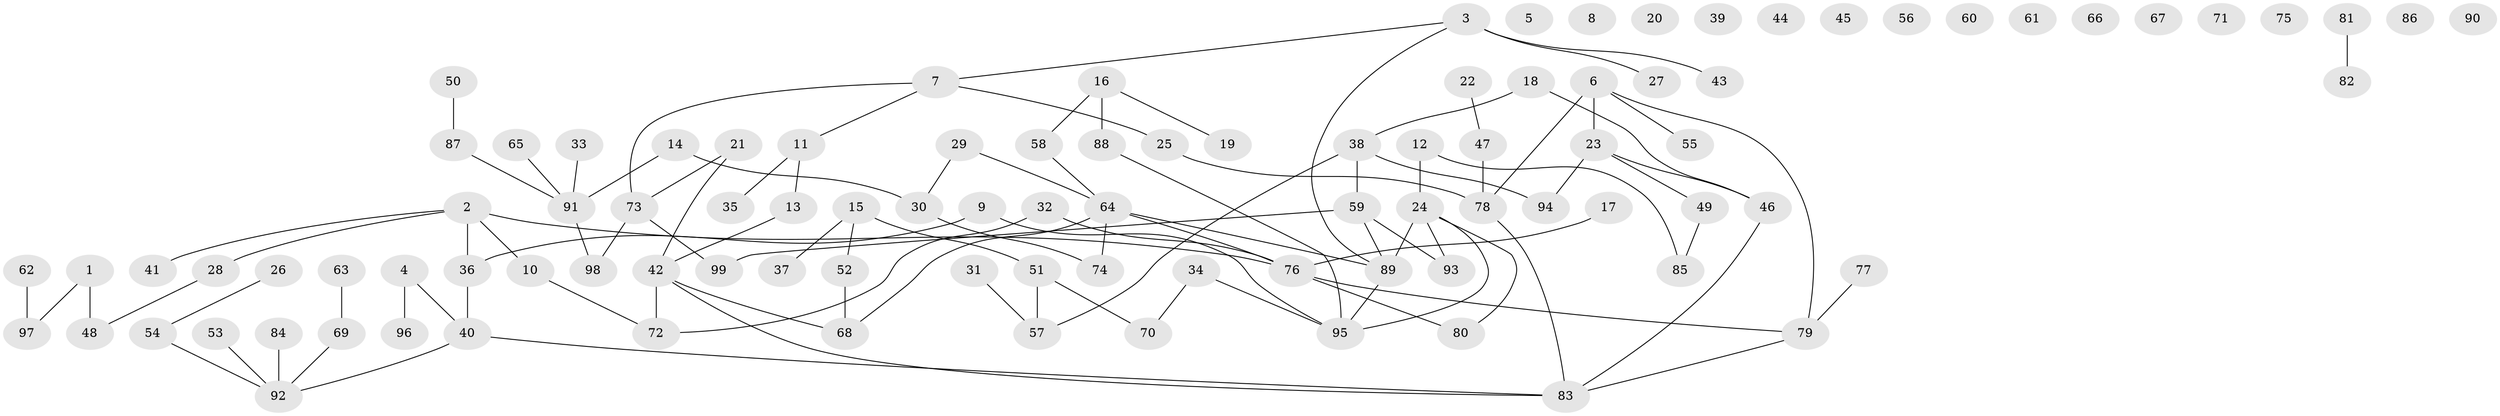 // coarse degree distribution, {0: 0.5517241379310345, 3: 0.10344827586206896, 1: 0.13793103448275862, 4: 0.034482758620689655, 2: 0.10344827586206896, 7: 0.034482758620689655, 6: 0.034482758620689655}
// Generated by graph-tools (version 1.1) at 2025/42/03/04/25 21:42:45]
// undirected, 99 vertices, 104 edges
graph export_dot {
graph [start="1"]
  node [color=gray90,style=filled];
  1;
  2;
  3;
  4;
  5;
  6;
  7;
  8;
  9;
  10;
  11;
  12;
  13;
  14;
  15;
  16;
  17;
  18;
  19;
  20;
  21;
  22;
  23;
  24;
  25;
  26;
  27;
  28;
  29;
  30;
  31;
  32;
  33;
  34;
  35;
  36;
  37;
  38;
  39;
  40;
  41;
  42;
  43;
  44;
  45;
  46;
  47;
  48;
  49;
  50;
  51;
  52;
  53;
  54;
  55;
  56;
  57;
  58;
  59;
  60;
  61;
  62;
  63;
  64;
  65;
  66;
  67;
  68;
  69;
  70;
  71;
  72;
  73;
  74;
  75;
  76;
  77;
  78;
  79;
  80;
  81;
  82;
  83;
  84;
  85;
  86;
  87;
  88;
  89;
  90;
  91;
  92;
  93;
  94;
  95;
  96;
  97;
  98;
  99;
  1 -- 48;
  1 -- 97;
  2 -- 10;
  2 -- 28;
  2 -- 36;
  2 -- 41;
  2 -- 76;
  3 -- 7;
  3 -- 27;
  3 -- 43;
  3 -- 89;
  4 -- 40;
  4 -- 96;
  6 -- 23;
  6 -- 55;
  6 -- 78;
  6 -- 79;
  7 -- 11;
  7 -- 25;
  7 -- 73;
  9 -- 36;
  9 -- 95;
  10 -- 72;
  11 -- 13;
  11 -- 35;
  12 -- 24;
  12 -- 85;
  13 -- 42;
  14 -- 30;
  14 -- 91;
  15 -- 37;
  15 -- 51;
  15 -- 52;
  16 -- 19;
  16 -- 58;
  16 -- 88;
  17 -- 76;
  18 -- 38;
  18 -- 46;
  21 -- 42;
  21 -- 73;
  22 -- 47;
  23 -- 46;
  23 -- 49;
  23 -- 94;
  24 -- 80;
  24 -- 89;
  24 -- 93;
  24 -- 95;
  25 -- 78;
  26 -- 54;
  28 -- 48;
  29 -- 30;
  29 -- 64;
  30 -- 74;
  31 -- 57;
  32 -- 72;
  32 -- 76;
  33 -- 91;
  34 -- 70;
  34 -- 95;
  36 -- 40;
  38 -- 57;
  38 -- 59;
  38 -- 94;
  40 -- 83;
  40 -- 92;
  42 -- 68;
  42 -- 72;
  42 -- 83;
  46 -- 83;
  47 -- 78;
  49 -- 85;
  50 -- 87;
  51 -- 57;
  51 -- 70;
  52 -- 68;
  53 -- 92;
  54 -- 92;
  58 -- 64;
  59 -- 89;
  59 -- 93;
  59 -- 99;
  62 -- 97;
  63 -- 69;
  64 -- 68;
  64 -- 74;
  64 -- 76;
  64 -- 89;
  65 -- 91;
  69 -- 92;
  73 -- 98;
  73 -- 99;
  76 -- 79;
  76 -- 80;
  77 -- 79;
  78 -- 83;
  79 -- 83;
  81 -- 82;
  84 -- 92;
  87 -- 91;
  88 -- 95;
  89 -- 95;
  91 -- 98;
}
